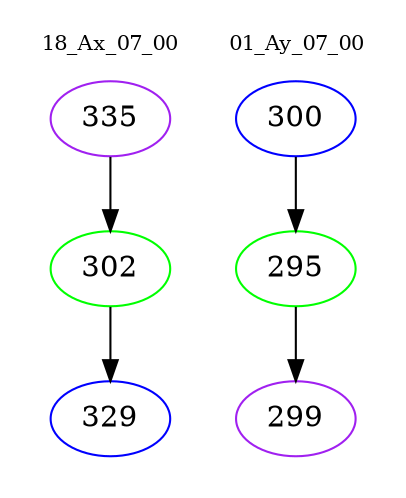 digraph{
subgraph cluster_0 {
color = white
label = "18_Ax_07_00";
fontsize=10;
T0_335 [label="335", color="purple"]
T0_335 -> T0_302 [color="black"]
T0_302 [label="302", color="green"]
T0_302 -> T0_329 [color="black"]
T0_329 [label="329", color="blue"]
}
subgraph cluster_1 {
color = white
label = "01_Ay_07_00";
fontsize=10;
T1_300 [label="300", color="blue"]
T1_300 -> T1_295 [color="black"]
T1_295 [label="295", color="green"]
T1_295 -> T1_299 [color="black"]
T1_299 [label="299", color="purple"]
}
}
